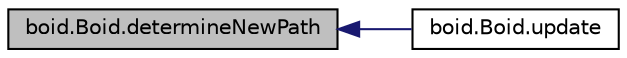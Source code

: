 digraph "boid.Boid.determineNewPath"
{
  edge [fontname="Helvetica",fontsize="10",labelfontname="Helvetica",labelfontsize="10"];
  node [fontname="Helvetica",fontsize="10",shape=record];
  rankdir="LR";
  Node1 [label="boid.Boid.determineNewPath",height=0.2,width=0.4,color="black", fillcolor="grey75", style="filled" fontcolor="black"];
  Node1 -> Node2 [dir="back",color="midnightblue",fontsize="10",style="solid"];
  Node2 [label="boid.Boid.update",height=0.2,width=0.4,color="black", fillcolor="white", style="filled",URL="$classboid_1_1Boid.html#a8a354e4b7d58ced69771f3bb5f52d257",tooltip="Updates the boid&#39;s heading and position due to the potential fields. "];
}
